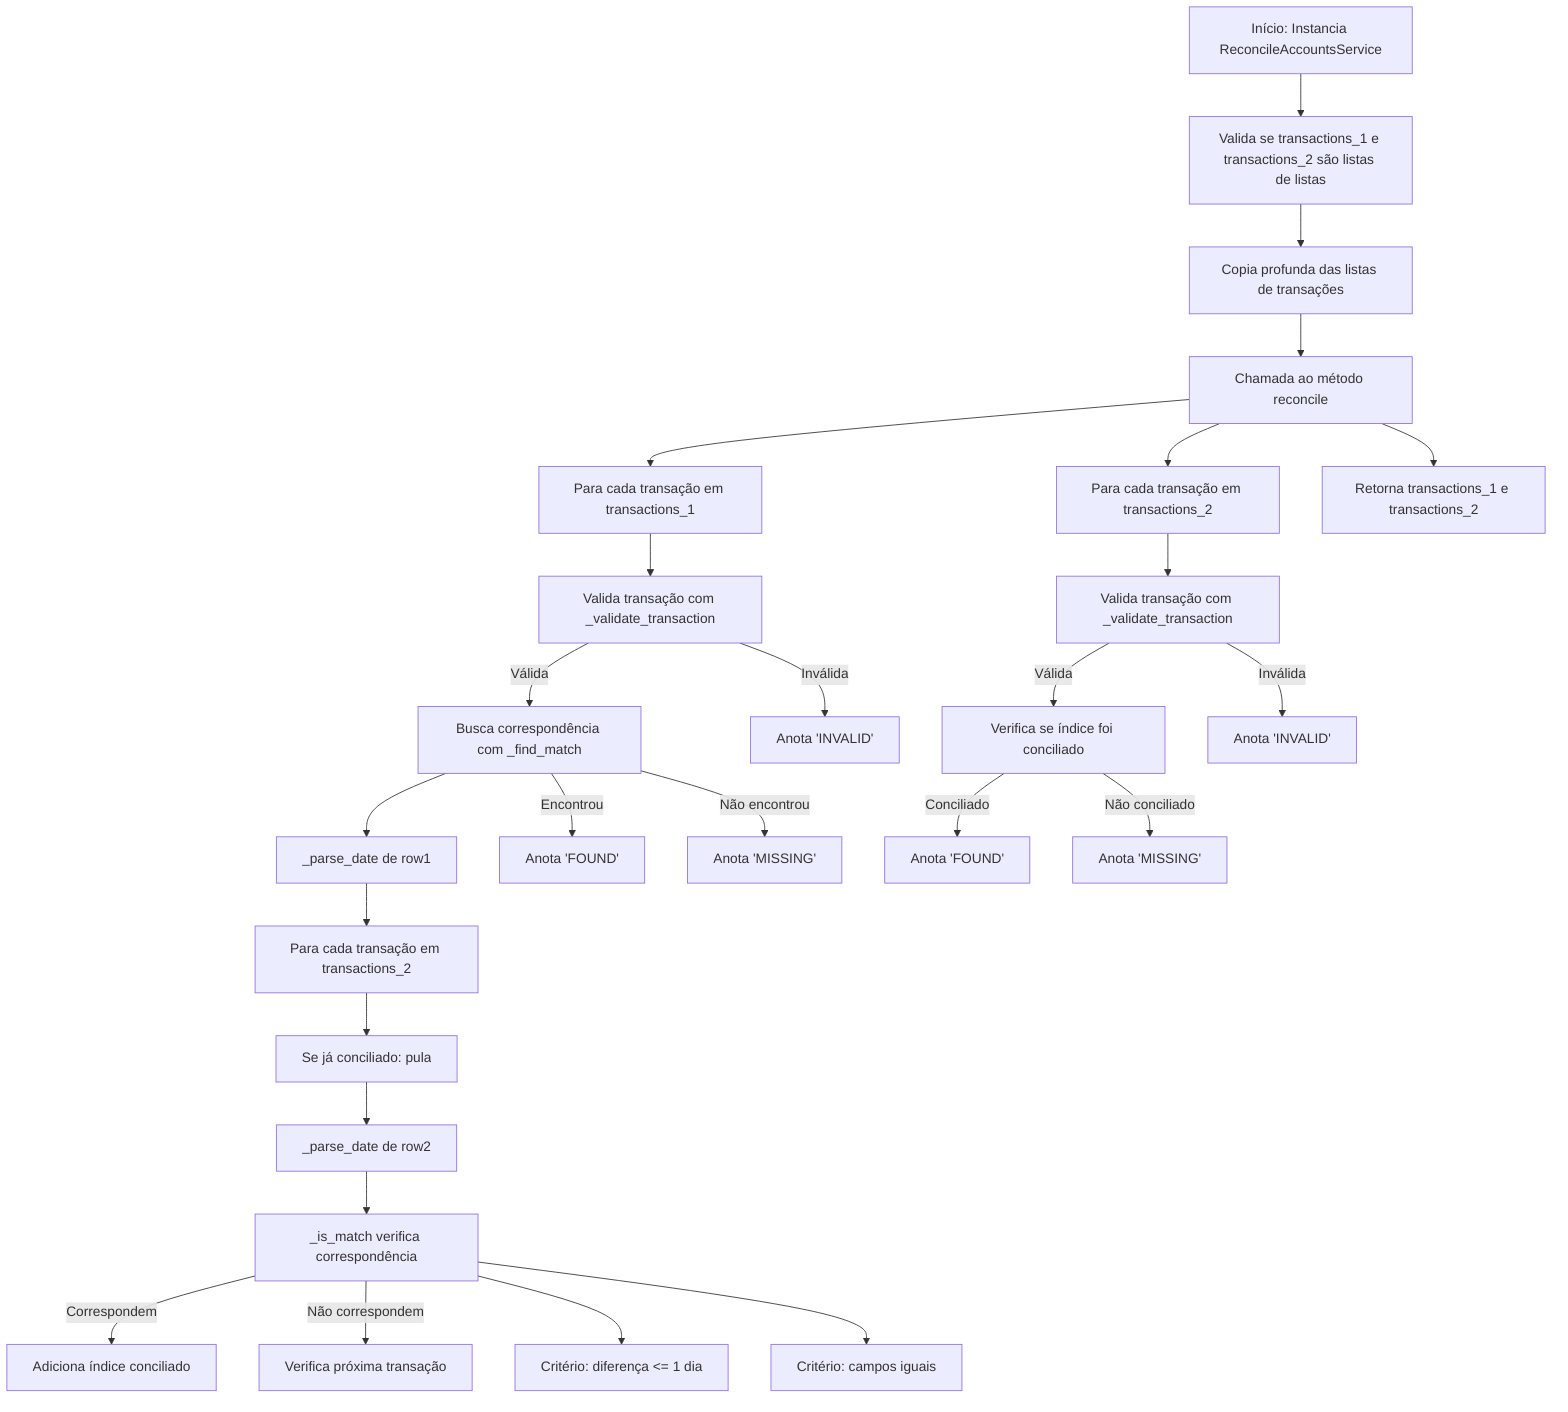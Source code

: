 flowchart TD
    Start["Início: Instancia ReconcileAccountsService"]
    ValidateInput["Valida se transactions_1 e transactions_2 são listas de listas"]
    DeepCopy["Copia profunda das listas de transações"]
    Reconcile["Chamada ao método reconcile"]

    LoopTrans1["Para cada transação em transactions_1"]
    ValidateTrans1["Valida transação com _validate_transaction"]
    FindMatch["Busca correspondência com _find_match"]
    AppendFound1["Anota 'FOUND'"]
    AppendMissing1["Anota 'MISSING'"]
    AppendInvalid1["Anota 'INVALID'"]

    LoopTrans2["Para cada transação em transactions_2"]
    ValidateTrans2["Valida transação com _validate_transaction"]
    CheckMatched["Verifica se índice foi conciliado"]
    AppendFound2["Anota 'FOUND'"]
    AppendMissing2["Anota 'MISSING'"]
    AppendInvalid2["Anota 'INVALID'"]

    ReturnResult["Retorna transactions_1 e transactions_2"]

    FindMatch --> ParseDate1["_parse_date de row1"]
    ParseDate1 --> LoopTrans2Inner["Para cada transação em transactions_2"]
    LoopTrans2Inner --> SkipMatched["Se já conciliado: pula"]
    SkipMatched --> ParseDate2["_parse_date de row2"]
    ParseDate2 --> IsMatch["_is_match verifica correspondência"]
    IsMatch -->|Correspondem| AddMatched["Adiciona índice conciliado"]
    IsMatch -->|Não correspondem| NextTrans2["Verifica próxima transação"]

    IsMatch --> ToleranciaData["Critério: diferença <= 1 dia"]
    IsMatch --> IgualdadeCampos["Critério: campos iguais"]

    Start --> ValidateInput
    ValidateInput --> DeepCopy
    DeepCopy --> Reconcile

    Reconcile --> LoopTrans1
    LoopTrans1 --> ValidateTrans1
    ValidateTrans1 -->|Válida| FindMatch
    ValidateTrans1 -->|Inválida| AppendInvalid1
    FindMatch -->|Encontrou| AppendFound1
    FindMatch -->|Não encontrou| AppendMissing1

    Reconcile --> LoopTrans2
    LoopTrans2 --> ValidateTrans2
    ValidateTrans2 -->|Válida| CheckMatched
    ValidateTrans2 -->|Inválida| AppendInvalid2
    CheckMatched -->|Conciliado| AppendFound2
    CheckMatched -->|Não conciliado| AppendMissing2

    Reconcile --> ReturnResult